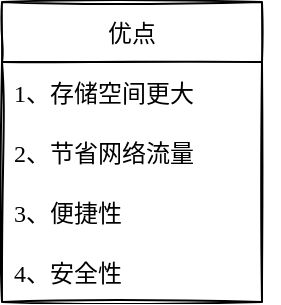 <mxfile version="18.0.1" type="device"><diagram id="Zk5Kfgu8pqOkLSlKA86M" name="第 1 页"><mxGraphModel dx="946" dy="612" grid="1" gridSize="10" guides="1" tooltips="1" connect="1" arrows="1" fold="1" page="1" pageScale="1" pageWidth="827" pageHeight="1169" math="0" shadow="0"><root><mxCell id="0"/><mxCell id="1" parent="0"/><mxCell id="Z3K7sYqqlY5PkHZZzpnW-2" value="优点" style="swimlane;fontStyle=0;childLayout=stackLayout;horizontal=1;startSize=30;horizontalStack=0;resizeParent=1;resizeParentMax=0;resizeLast=0;collapsible=1;marginBottom=0;fontFamily=Comic Sans MS;sketch=1;" vertex="1" parent="1"><mxGeometry x="220" y="170" width="130" height="150" as="geometry"><mxRectangle x="340" y="260" width="50" height="30" as="alternateBounds"/></mxGeometry></mxCell><mxCell id="Z3K7sYqqlY5PkHZZzpnW-3" value="1、存储空间更大" style="text;strokeColor=none;fillColor=none;align=left;verticalAlign=middle;spacingLeft=4;spacingRight=4;overflow=hidden;points=[[0,0.5],[1,0.5]];portConstraint=eastwest;rotatable=0;fontFamily=Comic Sans MS;" vertex="1" parent="Z3K7sYqqlY5PkHZZzpnW-2"><mxGeometry y="30" width="130" height="30" as="geometry"/></mxCell><mxCell id="Z3K7sYqqlY5PkHZZzpnW-4" value="2、节省网络流量" style="text;strokeColor=none;fillColor=none;align=left;verticalAlign=middle;spacingLeft=4;spacingRight=4;overflow=hidden;points=[[0,0.5],[1,0.5]];portConstraint=eastwest;rotatable=0;fontFamily=Comic Sans MS;" vertex="1" parent="Z3K7sYqqlY5PkHZZzpnW-2"><mxGeometry y="60" width="130" height="30" as="geometry"/></mxCell><mxCell id="Z3K7sYqqlY5PkHZZzpnW-5" value="3、便捷性" style="text;strokeColor=none;fillColor=none;align=left;verticalAlign=middle;spacingLeft=4;spacingRight=4;overflow=hidden;points=[[0,0.5],[1,0.5]];portConstraint=eastwest;rotatable=0;fontFamily=Comic Sans MS;" vertex="1" parent="Z3K7sYqqlY5PkHZZzpnW-2"><mxGeometry y="90" width="130" height="30" as="geometry"/></mxCell><mxCell id="Z3K7sYqqlY5PkHZZzpnW-6" value="4、安全性" style="text;strokeColor=none;fillColor=none;align=left;verticalAlign=middle;spacingLeft=4;spacingRight=4;overflow=hidden;points=[[0,0.5],[1,0.5]];portConstraint=eastwest;rotatable=0;fontFamily=Comic Sans MS;" vertex="1" parent="Z3K7sYqqlY5PkHZZzpnW-2"><mxGeometry y="120" width="130" height="30" as="geometry"/></mxCell><mxCell id="Z3K7sYqqlY5PkHZZzpnW-7" style="edgeStyle=orthogonalEdgeStyle;rounded=0;orthogonalLoop=1;jettySize=auto;html=1;exitX=1;exitY=0.5;exitDx=0;exitDy=0;fontFamily=Comic Sans MS;" edge="1" parent="Z3K7sYqqlY5PkHZZzpnW-2" source="Z3K7sYqqlY5PkHZZzpnW-4" target="Z3K7sYqqlY5PkHZZzpnW-4"><mxGeometry relative="1" as="geometry"/></mxCell></root></mxGraphModel></diagram></mxfile>